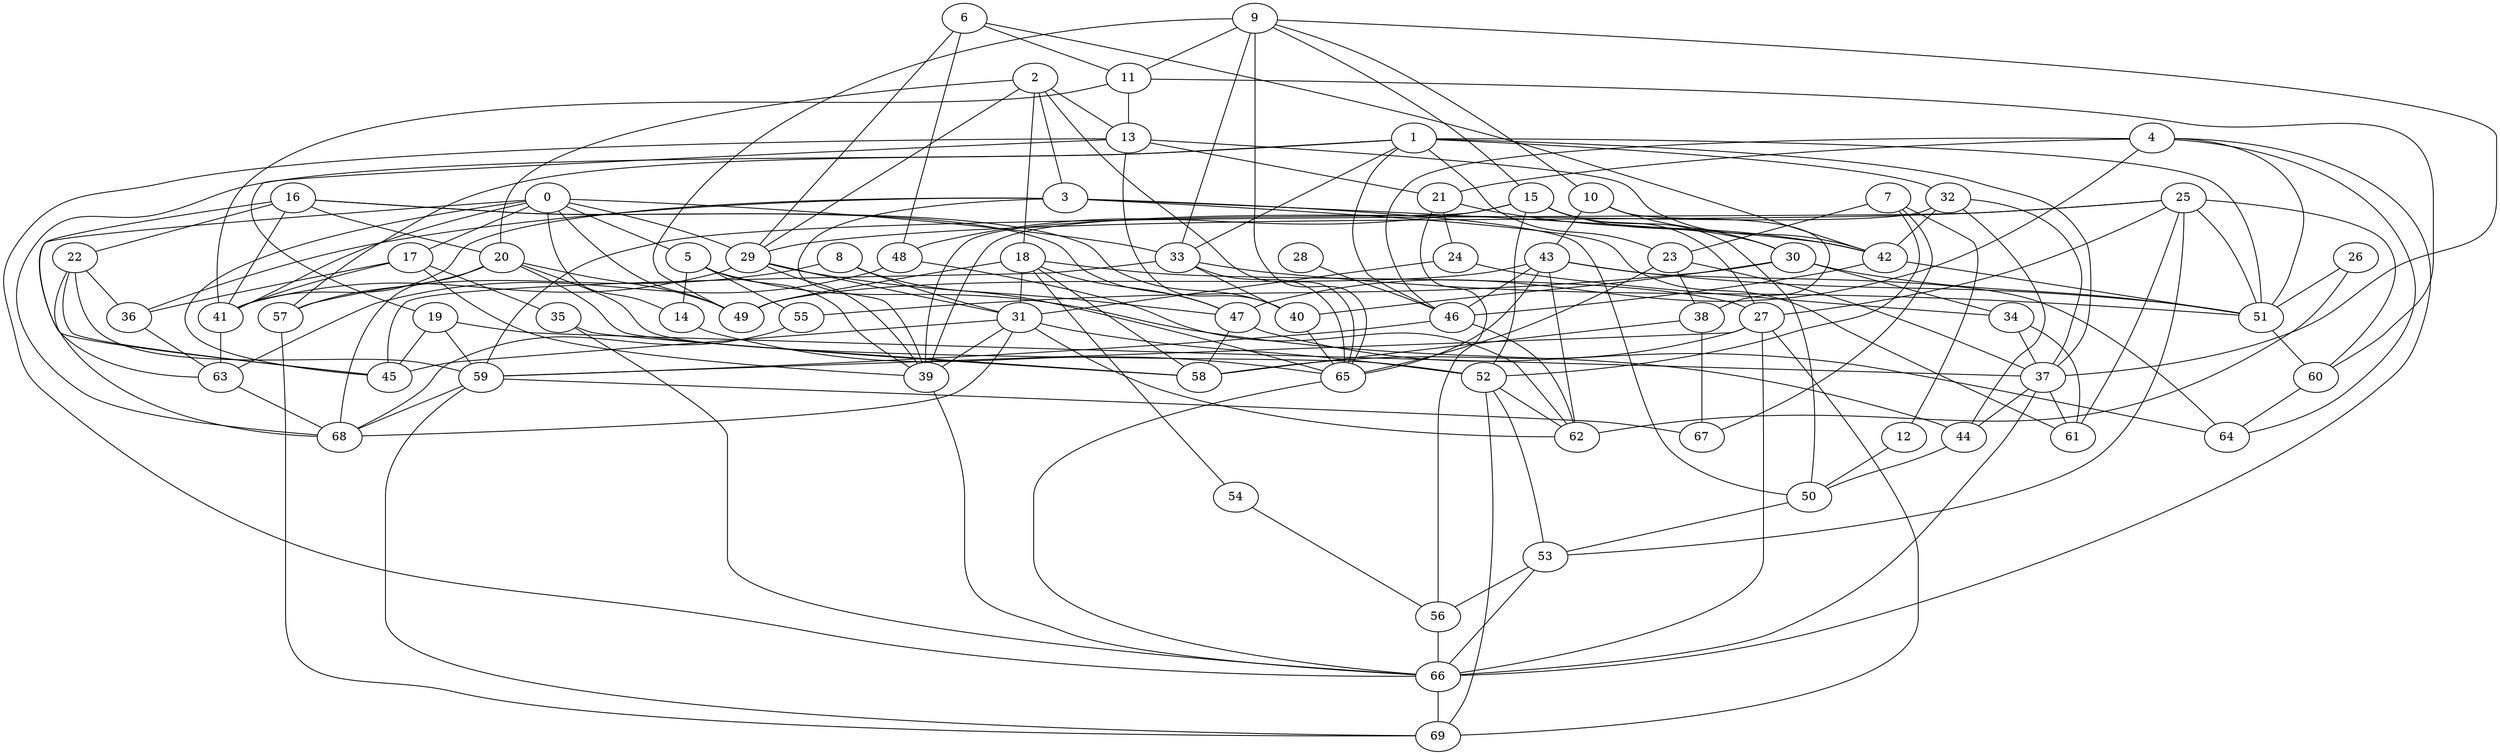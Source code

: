 
graph graphname {
    0 -- 33
0 -- 5
0 -- 49
0 -- 41
0 -- 45
0 -- 14
0 -- 17
0 -- 29
0 -- 63
1 -- 32
1 -- 33
1 -- 68
1 -- 37
1 -- 46
1 -- 51
1 -- 23
1 -- 57
2 -- 65
2 -- 3
2 -- 13
2 -- 18
2 -- 20
2 -- 29
3 -- 36
3 -- 39
3 -- 41
3 -- 42
3 -- 50
3 -- 61
4 -- 64
4 -- 66
4 -- 46
4 -- 47
4 -- 51
4 -- 21
5 -- 55
5 -- 44
5 -- 14
5 -- 39
6 -- 48
6 -- 42
6 -- 11
6 -- 29
7 -- 12
7 -- 67
7 -- 52
7 -- 23
8 -- 65
8 -- 57
8 -- 31
9 -- 65
9 -- 37
9 -- 33
9 -- 10
9 -- 11
9 -- 15
9 -- 49
10 -- 43
10 -- 38
10 -- 30
11 -- 60
11 -- 13
11 -- 41
12 -- 50
13 -- 40
13 -- 42
13 -- 66
13 -- 19
13 -- 21
14 -- 65
15 -- 39
15 -- 48
15 -- 50
15 -- 52
15 -- 27
15 -- 30
16 -- 40
16 -- 41
16 -- 45
16 -- 47
16 -- 20
16 -- 22
17 -- 41
17 -- 35
17 -- 36
17 -- 39
18 -- 47
18 -- 49
18 -- 54
18 -- 58
18 -- 27
18 -- 31
19 -- 37
19 -- 59
19 -- 45
20 -- 68
20 -- 49
20 -- 52
20 -- 57
20 -- 58
21 -- 24
21 -- 56
21 -- 42
22 -- 68
22 -- 59
22 -- 36
22 -- 45
23 -- 65
23 -- 37
23 -- 38
24 -- 34
24 -- 31
25 -- 59
25 -- 61
25 -- 51
25 -- 53
25 -- 27
25 -- 60
25 -- 29
26 -- 51
26 -- 62
27 -- 66
27 -- 69
27 -- 58
27 -- 59
28 -- 46
29 -- 39
29 -- 41
29 -- 47
29 -- 31
30 -- 34
30 -- 40
30 -- 51
30 -- 55
31 -- 68
31 -- 39
31 -- 45
31 -- 52
31 -- 62
32 -- 42
32 -- 44
32 -- 37
32 -- 39
33 -- 65
33 -- 40
33 -- 45
33 -- 51
34 -- 37
34 -- 61
35 -- 66
35 -- 58
36 -- 63
37 -- 44
37 -- 66
37 -- 61
38 -- 67
38 -- 58
39 -- 66
40 -- 65
41 -- 63
42 -- 46
42 -- 51
43 -- 64
43 -- 65
43 -- 46
43 -- 49
43 -- 51
43 -- 62
44 -- 50
46 -- 59
46 -- 62
47 -- 64
47 -- 58
48 -- 63
48 -- 62
50 -- 53
51 -- 60
52 -- 69
52 -- 53
52 -- 62
53 -- 56
53 -- 66
54 -- 56
55 -- 68
56 -- 66
57 -- 69
59 -- 67
59 -- 68
59 -- 69
60 -- 64
63 -- 68
65 -- 66
66 -- 69

}
